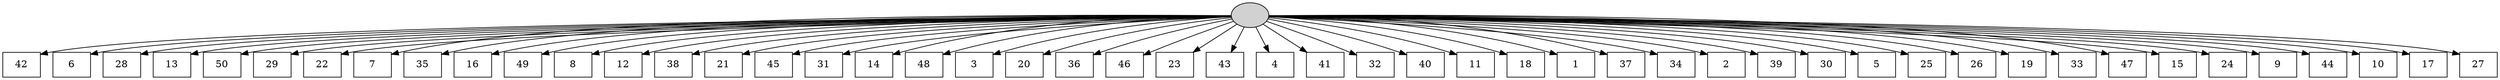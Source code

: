 digraph G {
0[style=filled, fillcolor=grey82, label=""];
1[shape=box,style=filled, fillcolor=white,label="42\n"];
2[shape=box,style=filled, fillcolor=white,label="6\n"];
3[shape=box,style=filled, fillcolor=white,label="28\n"];
4[shape=box,style=filled, fillcolor=white,label="13\n"];
5[shape=box,style=filled, fillcolor=white,label="50\n"];
6[shape=box,style=filled, fillcolor=white,label="29\n"];
7[shape=box,style=filled, fillcolor=white,label="22\n"];
8[shape=box,style=filled, fillcolor=white,label="7\n"];
9[shape=box,style=filled, fillcolor=white,label="35\n"];
10[shape=box,style=filled, fillcolor=white,label="16\n"];
11[shape=box,style=filled, fillcolor=white,label="49\n"];
12[shape=box,style=filled, fillcolor=white,label="8\n"];
13[shape=box,style=filled, fillcolor=white,label="12\n"];
14[shape=box,style=filled, fillcolor=white,label="38\n"];
15[shape=box,style=filled, fillcolor=white,label="21\n"];
16[shape=box,style=filled, fillcolor=white,label="45\n"];
17[shape=box,style=filled, fillcolor=white,label="31\n"];
18[shape=box,style=filled, fillcolor=white,label="14\n"];
19[shape=box,style=filled, fillcolor=white,label="48\n"];
20[shape=box,style=filled, fillcolor=white,label="3\n"];
21[shape=box,style=filled, fillcolor=white,label="20\n"];
22[shape=box,style=filled, fillcolor=white,label="36\n"];
23[shape=box,style=filled, fillcolor=white,label="46\n"];
24[shape=box,style=filled, fillcolor=white,label="23\n"];
25[shape=box,style=filled, fillcolor=white,label="43\n"];
26[shape=box,style=filled, fillcolor=white,label="4\n"];
27[shape=box,style=filled, fillcolor=white,label="41\n"];
28[shape=box,style=filled, fillcolor=white,label="32\n"];
29[shape=box,style=filled, fillcolor=white,label="40\n"];
30[shape=box,style=filled, fillcolor=white,label="11\n"];
31[shape=box,style=filled, fillcolor=white,label="18\n"];
32[shape=box,style=filled, fillcolor=white,label="1\n"];
33[shape=box,style=filled, fillcolor=white,label="37\n"];
34[shape=box,style=filled, fillcolor=white,label="34\n"];
35[shape=box,style=filled, fillcolor=white,label="2\n"];
36[shape=box,style=filled, fillcolor=white,label="39\n"];
37[shape=box,style=filled, fillcolor=white,label="30\n"];
38[shape=box,style=filled, fillcolor=white,label="5\n"];
39[shape=box,style=filled, fillcolor=white,label="25\n"];
40[shape=box,style=filled, fillcolor=white,label="26\n"];
41[shape=box,style=filled, fillcolor=white,label="19\n"];
42[shape=box,style=filled, fillcolor=white,label="33\n"];
43[shape=box,style=filled, fillcolor=white,label="47\n"];
44[shape=box,style=filled, fillcolor=white,label="15\n"];
45[shape=box,style=filled, fillcolor=white,label="24\n"];
46[shape=box,style=filled, fillcolor=white,label="9\n"];
47[shape=box,style=filled, fillcolor=white,label="44\n"];
48[shape=box,style=filled, fillcolor=white,label="10\n"];
49[shape=box,style=filled, fillcolor=white,label="17\n"];
50[shape=box,style=filled, fillcolor=white,label="27\n"];
0->1 ;
0->2 ;
0->3 ;
0->4 ;
0->5 ;
0->6 ;
0->7 ;
0->8 ;
0->9 ;
0->10 ;
0->11 ;
0->12 ;
0->13 ;
0->14 ;
0->15 ;
0->16 ;
0->17 ;
0->18 ;
0->19 ;
0->20 ;
0->21 ;
0->22 ;
0->23 ;
0->24 ;
0->25 ;
0->26 ;
0->27 ;
0->28 ;
0->29 ;
0->30 ;
0->31 ;
0->32 ;
0->33 ;
0->34 ;
0->35 ;
0->36 ;
0->37 ;
0->38 ;
0->39 ;
0->40 ;
0->41 ;
0->42 ;
0->43 ;
0->44 ;
0->45 ;
0->46 ;
0->47 ;
0->48 ;
0->49 ;
0->50 ;
}
